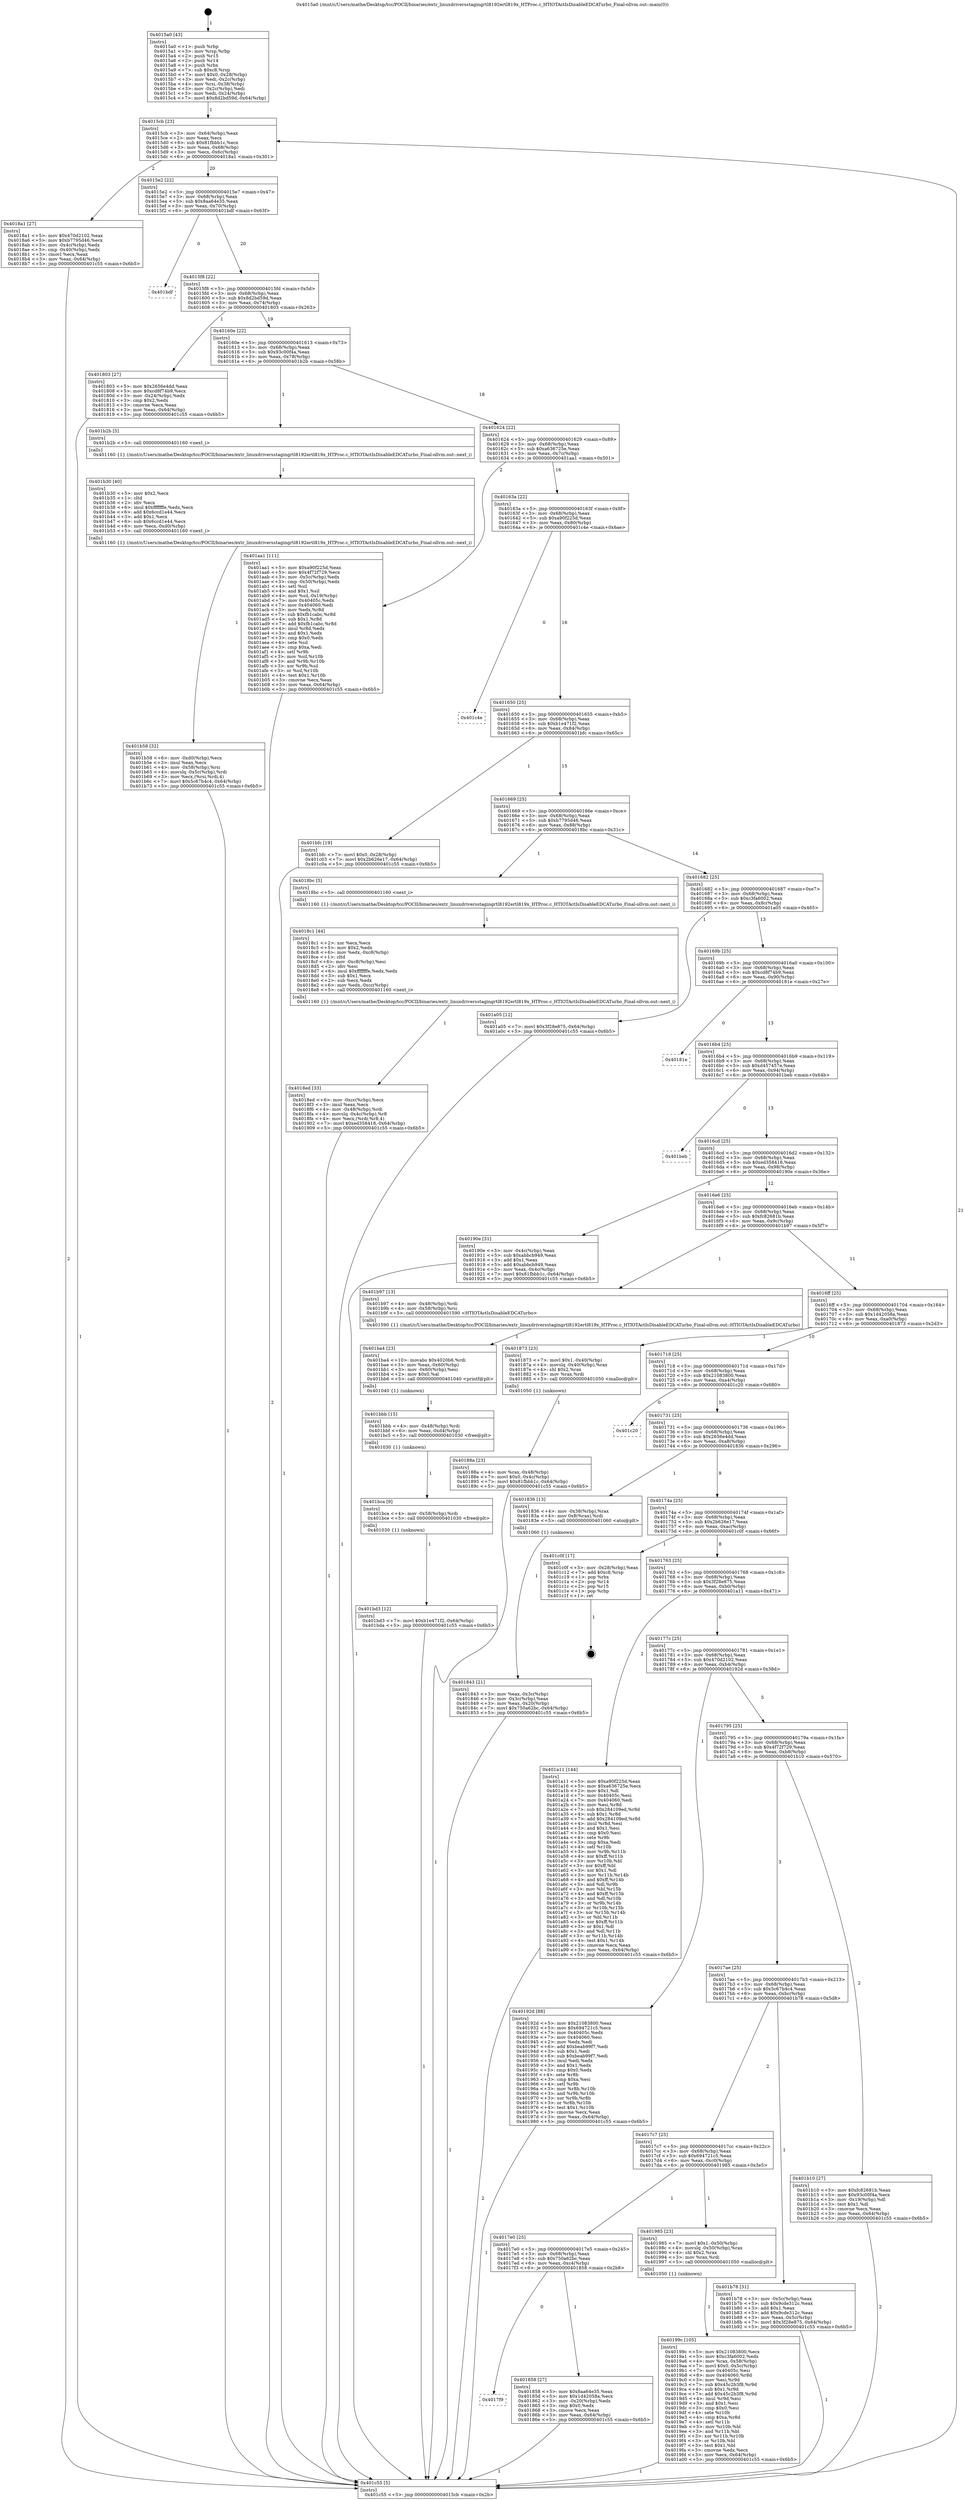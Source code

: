 digraph "0x4015a0" {
  label = "0x4015a0 (/mnt/c/Users/mathe/Desktop/tcc/POCII/binaries/extr_linuxdriversstagingrtl8192ertl819x_HTProc.c_HTIOTActIsDisableEDCATurbo_Final-ollvm.out::main(0))"
  labelloc = "t"
  node[shape=record]

  Entry [label="",width=0.3,height=0.3,shape=circle,fillcolor=black,style=filled]
  "0x4015cb" [label="{
     0x4015cb [23]\l
     | [instrs]\l
     &nbsp;&nbsp;0x4015cb \<+3\>: mov -0x64(%rbp),%eax\l
     &nbsp;&nbsp;0x4015ce \<+2\>: mov %eax,%ecx\l
     &nbsp;&nbsp;0x4015d0 \<+6\>: sub $0x81fbbb1c,%ecx\l
     &nbsp;&nbsp;0x4015d6 \<+3\>: mov %eax,-0x68(%rbp)\l
     &nbsp;&nbsp;0x4015d9 \<+3\>: mov %ecx,-0x6c(%rbp)\l
     &nbsp;&nbsp;0x4015dc \<+6\>: je 00000000004018a1 \<main+0x301\>\l
  }"]
  "0x4018a1" [label="{
     0x4018a1 [27]\l
     | [instrs]\l
     &nbsp;&nbsp;0x4018a1 \<+5\>: mov $0x470d2102,%eax\l
     &nbsp;&nbsp;0x4018a6 \<+5\>: mov $0xb7795d46,%ecx\l
     &nbsp;&nbsp;0x4018ab \<+3\>: mov -0x4c(%rbp),%edx\l
     &nbsp;&nbsp;0x4018ae \<+3\>: cmp -0x40(%rbp),%edx\l
     &nbsp;&nbsp;0x4018b1 \<+3\>: cmovl %ecx,%eax\l
     &nbsp;&nbsp;0x4018b4 \<+3\>: mov %eax,-0x64(%rbp)\l
     &nbsp;&nbsp;0x4018b7 \<+5\>: jmp 0000000000401c55 \<main+0x6b5\>\l
  }"]
  "0x4015e2" [label="{
     0x4015e2 [22]\l
     | [instrs]\l
     &nbsp;&nbsp;0x4015e2 \<+5\>: jmp 00000000004015e7 \<main+0x47\>\l
     &nbsp;&nbsp;0x4015e7 \<+3\>: mov -0x68(%rbp),%eax\l
     &nbsp;&nbsp;0x4015ea \<+5\>: sub $0x8aa64e35,%eax\l
     &nbsp;&nbsp;0x4015ef \<+3\>: mov %eax,-0x70(%rbp)\l
     &nbsp;&nbsp;0x4015f2 \<+6\>: je 0000000000401bdf \<main+0x63f\>\l
  }"]
  Exit [label="",width=0.3,height=0.3,shape=circle,fillcolor=black,style=filled,peripheries=2]
  "0x401bdf" [label="{
     0x401bdf\l
  }", style=dashed]
  "0x4015f8" [label="{
     0x4015f8 [22]\l
     | [instrs]\l
     &nbsp;&nbsp;0x4015f8 \<+5\>: jmp 00000000004015fd \<main+0x5d\>\l
     &nbsp;&nbsp;0x4015fd \<+3\>: mov -0x68(%rbp),%eax\l
     &nbsp;&nbsp;0x401600 \<+5\>: sub $0x8d2bd59d,%eax\l
     &nbsp;&nbsp;0x401605 \<+3\>: mov %eax,-0x74(%rbp)\l
     &nbsp;&nbsp;0x401608 \<+6\>: je 0000000000401803 \<main+0x263\>\l
  }"]
  "0x401bd3" [label="{
     0x401bd3 [12]\l
     | [instrs]\l
     &nbsp;&nbsp;0x401bd3 \<+7\>: movl $0xb1e471f2,-0x64(%rbp)\l
     &nbsp;&nbsp;0x401bda \<+5\>: jmp 0000000000401c55 \<main+0x6b5\>\l
  }"]
  "0x401803" [label="{
     0x401803 [27]\l
     | [instrs]\l
     &nbsp;&nbsp;0x401803 \<+5\>: mov $0x2656e4dd,%eax\l
     &nbsp;&nbsp;0x401808 \<+5\>: mov $0xcd8f74b9,%ecx\l
     &nbsp;&nbsp;0x40180d \<+3\>: mov -0x24(%rbp),%edx\l
     &nbsp;&nbsp;0x401810 \<+3\>: cmp $0x2,%edx\l
     &nbsp;&nbsp;0x401813 \<+3\>: cmovne %ecx,%eax\l
     &nbsp;&nbsp;0x401816 \<+3\>: mov %eax,-0x64(%rbp)\l
     &nbsp;&nbsp;0x401819 \<+5\>: jmp 0000000000401c55 \<main+0x6b5\>\l
  }"]
  "0x40160e" [label="{
     0x40160e [22]\l
     | [instrs]\l
     &nbsp;&nbsp;0x40160e \<+5\>: jmp 0000000000401613 \<main+0x73\>\l
     &nbsp;&nbsp;0x401613 \<+3\>: mov -0x68(%rbp),%eax\l
     &nbsp;&nbsp;0x401616 \<+5\>: sub $0x93c00f4a,%eax\l
     &nbsp;&nbsp;0x40161b \<+3\>: mov %eax,-0x78(%rbp)\l
     &nbsp;&nbsp;0x40161e \<+6\>: je 0000000000401b2b \<main+0x58b\>\l
  }"]
  "0x401c55" [label="{
     0x401c55 [5]\l
     | [instrs]\l
     &nbsp;&nbsp;0x401c55 \<+5\>: jmp 00000000004015cb \<main+0x2b\>\l
  }"]
  "0x4015a0" [label="{
     0x4015a0 [43]\l
     | [instrs]\l
     &nbsp;&nbsp;0x4015a0 \<+1\>: push %rbp\l
     &nbsp;&nbsp;0x4015a1 \<+3\>: mov %rsp,%rbp\l
     &nbsp;&nbsp;0x4015a4 \<+2\>: push %r15\l
     &nbsp;&nbsp;0x4015a6 \<+2\>: push %r14\l
     &nbsp;&nbsp;0x4015a8 \<+1\>: push %rbx\l
     &nbsp;&nbsp;0x4015a9 \<+7\>: sub $0xc8,%rsp\l
     &nbsp;&nbsp;0x4015b0 \<+7\>: movl $0x0,-0x28(%rbp)\l
     &nbsp;&nbsp;0x4015b7 \<+3\>: mov %edi,-0x2c(%rbp)\l
     &nbsp;&nbsp;0x4015ba \<+4\>: mov %rsi,-0x38(%rbp)\l
     &nbsp;&nbsp;0x4015be \<+3\>: mov -0x2c(%rbp),%edi\l
     &nbsp;&nbsp;0x4015c1 \<+3\>: mov %edi,-0x24(%rbp)\l
     &nbsp;&nbsp;0x4015c4 \<+7\>: movl $0x8d2bd59d,-0x64(%rbp)\l
  }"]
  "0x401bca" [label="{
     0x401bca [9]\l
     | [instrs]\l
     &nbsp;&nbsp;0x401bca \<+4\>: mov -0x58(%rbp),%rdi\l
     &nbsp;&nbsp;0x401bce \<+5\>: call 0000000000401030 \<free@plt\>\l
     | [calls]\l
     &nbsp;&nbsp;0x401030 \{1\} (unknown)\l
  }"]
  "0x401b2b" [label="{
     0x401b2b [5]\l
     | [instrs]\l
     &nbsp;&nbsp;0x401b2b \<+5\>: call 0000000000401160 \<next_i\>\l
     | [calls]\l
     &nbsp;&nbsp;0x401160 \{1\} (/mnt/c/Users/mathe/Desktop/tcc/POCII/binaries/extr_linuxdriversstagingrtl8192ertl819x_HTProc.c_HTIOTActIsDisableEDCATurbo_Final-ollvm.out::next_i)\l
  }"]
  "0x401624" [label="{
     0x401624 [22]\l
     | [instrs]\l
     &nbsp;&nbsp;0x401624 \<+5\>: jmp 0000000000401629 \<main+0x89\>\l
     &nbsp;&nbsp;0x401629 \<+3\>: mov -0x68(%rbp),%eax\l
     &nbsp;&nbsp;0x40162c \<+5\>: sub $0xa636725e,%eax\l
     &nbsp;&nbsp;0x401631 \<+3\>: mov %eax,-0x7c(%rbp)\l
     &nbsp;&nbsp;0x401634 \<+6\>: je 0000000000401aa1 \<main+0x501\>\l
  }"]
  "0x401bbb" [label="{
     0x401bbb [15]\l
     | [instrs]\l
     &nbsp;&nbsp;0x401bbb \<+4\>: mov -0x48(%rbp),%rdi\l
     &nbsp;&nbsp;0x401bbf \<+6\>: mov %eax,-0xd4(%rbp)\l
     &nbsp;&nbsp;0x401bc5 \<+5\>: call 0000000000401030 \<free@plt\>\l
     | [calls]\l
     &nbsp;&nbsp;0x401030 \{1\} (unknown)\l
  }"]
  "0x401aa1" [label="{
     0x401aa1 [111]\l
     | [instrs]\l
     &nbsp;&nbsp;0x401aa1 \<+5\>: mov $0xa90f225d,%eax\l
     &nbsp;&nbsp;0x401aa6 \<+5\>: mov $0x4f72f729,%ecx\l
     &nbsp;&nbsp;0x401aab \<+3\>: mov -0x5c(%rbp),%edx\l
     &nbsp;&nbsp;0x401aae \<+3\>: cmp -0x50(%rbp),%edx\l
     &nbsp;&nbsp;0x401ab1 \<+4\>: setl %sil\l
     &nbsp;&nbsp;0x401ab5 \<+4\>: and $0x1,%sil\l
     &nbsp;&nbsp;0x401ab9 \<+4\>: mov %sil,-0x19(%rbp)\l
     &nbsp;&nbsp;0x401abd \<+7\>: mov 0x40405c,%edx\l
     &nbsp;&nbsp;0x401ac4 \<+7\>: mov 0x404060,%edi\l
     &nbsp;&nbsp;0x401acb \<+3\>: mov %edx,%r8d\l
     &nbsp;&nbsp;0x401ace \<+7\>: sub $0xfb1cabc,%r8d\l
     &nbsp;&nbsp;0x401ad5 \<+4\>: sub $0x1,%r8d\l
     &nbsp;&nbsp;0x401ad9 \<+7\>: add $0xfb1cabc,%r8d\l
     &nbsp;&nbsp;0x401ae0 \<+4\>: imul %r8d,%edx\l
     &nbsp;&nbsp;0x401ae4 \<+3\>: and $0x1,%edx\l
     &nbsp;&nbsp;0x401ae7 \<+3\>: cmp $0x0,%edx\l
     &nbsp;&nbsp;0x401aea \<+4\>: sete %sil\l
     &nbsp;&nbsp;0x401aee \<+3\>: cmp $0xa,%edi\l
     &nbsp;&nbsp;0x401af1 \<+4\>: setl %r9b\l
     &nbsp;&nbsp;0x401af5 \<+3\>: mov %sil,%r10b\l
     &nbsp;&nbsp;0x401af8 \<+3\>: and %r9b,%r10b\l
     &nbsp;&nbsp;0x401afb \<+3\>: xor %r9b,%sil\l
     &nbsp;&nbsp;0x401afe \<+3\>: or %sil,%r10b\l
     &nbsp;&nbsp;0x401b01 \<+4\>: test $0x1,%r10b\l
     &nbsp;&nbsp;0x401b05 \<+3\>: cmovne %ecx,%eax\l
     &nbsp;&nbsp;0x401b08 \<+3\>: mov %eax,-0x64(%rbp)\l
     &nbsp;&nbsp;0x401b0b \<+5\>: jmp 0000000000401c55 \<main+0x6b5\>\l
  }"]
  "0x40163a" [label="{
     0x40163a [22]\l
     | [instrs]\l
     &nbsp;&nbsp;0x40163a \<+5\>: jmp 000000000040163f \<main+0x9f\>\l
     &nbsp;&nbsp;0x40163f \<+3\>: mov -0x68(%rbp),%eax\l
     &nbsp;&nbsp;0x401642 \<+5\>: sub $0xa90f225d,%eax\l
     &nbsp;&nbsp;0x401647 \<+3\>: mov %eax,-0x80(%rbp)\l
     &nbsp;&nbsp;0x40164a \<+6\>: je 0000000000401c4e \<main+0x6ae\>\l
  }"]
  "0x401ba4" [label="{
     0x401ba4 [23]\l
     | [instrs]\l
     &nbsp;&nbsp;0x401ba4 \<+10\>: movabs $0x4020b6,%rdi\l
     &nbsp;&nbsp;0x401bae \<+3\>: mov %eax,-0x60(%rbp)\l
     &nbsp;&nbsp;0x401bb1 \<+3\>: mov -0x60(%rbp),%esi\l
     &nbsp;&nbsp;0x401bb4 \<+2\>: mov $0x0,%al\l
     &nbsp;&nbsp;0x401bb6 \<+5\>: call 0000000000401040 \<printf@plt\>\l
     | [calls]\l
     &nbsp;&nbsp;0x401040 \{1\} (unknown)\l
  }"]
  "0x401c4e" [label="{
     0x401c4e\l
  }", style=dashed]
  "0x401650" [label="{
     0x401650 [25]\l
     | [instrs]\l
     &nbsp;&nbsp;0x401650 \<+5\>: jmp 0000000000401655 \<main+0xb5\>\l
     &nbsp;&nbsp;0x401655 \<+3\>: mov -0x68(%rbp),%eax\l
     &nbsp;&nbsp;0x401658 \<+5\>: sub $0xb1e471f2,%eax\l
     &nbsp;&nbsp;0x40165d \<+6\>: mov %eax,-0x84(%rbp)\l
     &nbsp;&nbsp;0x401663 \<+6\>: je 0000000000401bfc \<main+0x65c\>\l
  }"]
  "0x401b58" [label="{
     0x401b58 [32]\l
     | [instrs]\l
     &nbsp;&nbsp;0x401b58 \<+6\>: mov -0xd0(%rbp),%ecx\l
     &nbsp;&nbsp;0x401b5e \<+3\>: imul %eax,%ecx\l
     &nbsp;&nbsp;0x401b61 \<+4\>: mov -0x58(%rbp),%rsi\l
     &nbsp;&nbsp;0x401b65 \<+4\>: movslq -0x5c(%rbp),%rdi\l
     &nbsp;&nbsp;0x401b69 \<+3\>: mov %ecx,(%rsi,%rdi,4)\l
     &nbsp;&nbsp;0x401b6c \<+7\>: movl $0x5c67b4c4,-0x64(%rbp)\l
     &nbsp;&nbsp;0x401b73 \<+5\>: jmp 0000000000401c55 \<main+0x6b5\>\l
  }"]
  "0x401bfc" [label="{
     0x401bfc [19]\l
     | [instrs]\l
     &nbsp;&nbsp;0x401bfc \<+7\>: movl $0x0,-0x28(%rbp)\l
     &nbsp;&nbsp;0x401c03 \<+7\>: movl $0x2b626e17,-0x64(%rbp)\l
     &nbsp;&nbsp;0x401c0a \<+5\>: jmp 0000000000401c55 \<main+0x6b5\>\l
  }"]
  "0x401669" [label="{
     0x401669 [25]\l
     | [instrs]\l
     &nbsp;&nbsp;0x401669 \<+5\>: jmp 000000000040166e \<main+0xce\>\l
     &nbsp;&nbsp;0x40166e \<+3\>: mov -0x68(%rbp),%eax\l
     &nbsp;&nbsp;0x401671 \<+5\>: sub $0xb7795d46,%eax\l
     &nbsp;&nbsp;0x401676 \<+6\>: mov %eax,-0x88(%rbp)\l
     &nbsp;&nbsp;0x40167c \<+6\>: je 00000000004018bc \<main+0x31c\>\l
  }"]
  "0x401b30" [label="{
     0x401b30 [40]\l
     | [instrs]\l
     &nbsp;&nbsp;0x401b30 \<+5\>: mov $0x2,%ecx\l
     &nbsp;&nbsp;0x401b35 \<+1\>: cltd\l
     &nbsp;&nbsp;0x401b36 \<+2\>: idiv %ecx\l
     &nbsp;&nbsp;0x401b38 \<+6\>: imul $0xfffffffe,%edx,%ecx\l
     &nbsp;&nbsp;0x401b3e \<+6\>: add $0x6ccd1e44,%ecx\l
     &nbsp;&nbsp;0x401b44 \<+3\>: add $0x1,%ecx\l
     &nbsp;&nbsp;0x401b47 \<+6\>: sub $0x6ccd1e44,%ecx\l
     &nbsp;&nbsp;0x401b4d \<+6\>: mov %ecx,-0xd0(%rbp)\l
     &nbsp;&nbsp;0x401b53 \<+5\>: call 0000000000401160 \<next_i\>\l
     | [calls]\l
     &nbsp;&nbsp;0x401160 \{1\} (/mnt/c/Users/mathe/Desktop/tcc/POCII/binaries/extr_linuxdriversstagingrtl8192ertl819x_HTProc.c_HTIOTActIsDisableEDCATurbo_Final-ollvm.out::next_i)\l
  }"]
  "0x4018bc" [label="{
     0x4018bc [5]\l
     | [instrs]\l
     &nbsp;&nbsp;0x4018bc \<+5\>: call 0000000000401160 \<next_i\>\l
     | [calls]\l
     &nbsp;&nbsp;0x401160 \{1\} (/mnt/c/Users/mathe/Desktop/tcc/POCII/binaries/extr_linuxdriversstagingrtl8192ertl819x_HTProc.c_HTIOTActIsDisableEDCATurbo_Final-ollvm.out::next_i)\l
  }"]
  "0x401682" [label="{
     0x401682 [25]\l
     | [instrs]\l
     &nbsp;&nbsp;0x401682 \<+5\>: jmp 0000000000401687 \<main+0xe7\>\l
     &nbsp;&nbsp;0x401687 \<+3\>: mov -0x68(%rbp),%eax\l
     &nbsp;&nbsp;0x40168a \<+5\>: sub $0xc3fa6002,%eax\l
     &nbsp;&nbsp;0x40168f \<+6\>: mov %eax,-0x8c(%rbp)\l
     &nbsp;&nbsp;0x401695 \<+6\>: je 0000000000401a05 \<main+0x465\>\l
  }"]
  "0x40199c" [label="{
     0x40199c [105]\l
     | [instrs]\l
     &nbsp;&nbsp;0x40199c \<+5\>: mov $0x21083800,%ecx\l
     &nbsp;&nbsp;0x4019a1 \<+5\>: mov $0xc3fa6002,%edx\l
     &nbsp;&nbsp;0x4019a6 \<+4\>: mov %rax,-0x58(%rbp)\l
     &nbsp;&nbsp;0x4019aa \<+7\>: movl $0x0,-0x5c(%rbp)\l
     &nbsp;&nbsp;0x4019b1 \<+7\>: mov 0x40405c,%esi\l
     &nbsp;&nbsp;0x4019b8 \<+8\>: mov 0x404060,%r8d\l
     &nbsp;&nbsp;0x4019c0 \<+3\>: mov %esi,%r9d\l
     &nbsp;&nbsp;0x4019c3 \<+7\>: sub $0x45c2b3f8,%r9d\l
     &nbsp;&nbsp;0x4019ca \<+4\>: sub $0x1,%r9d\l
     &nbsp;&nbsp;0x4019ce \<+7\>: add $0x45c2b3f8,%r9d\l
     &nbsp;&nbsp;0x4019d5 \<+4\>: imul %r9d,%esi\l
     &nbsp;&nbsp;0x4019d9 \<+3\>: and $0x1,%esi\l
     &nbsp;&nbsp;0x4019dc \<+3\>: cmp $0x0,%esi\l
     &nbsp;&nbsp;0x4019df \<+4\>: sete %r10b\l
     &nbsp;&nbsp;0x4019e3 \<+4\>: cmp $0xa,%r8d\l
     &nbsp;&nbsp;0x4019e7 \<+4\>: setl %r11b\l
     &nbsp;&nbsp;0x4019eb \<+3\>: mov %r10b,%bl\l
     &nbsp;&nbsp;0x4019ee \<+3\>: and %r11b,%bl\l
     &nbsp;&nbsp;0x4019f1 \<+3\>: xor %r11b,%r10b\l
     &nbsp;&nbsp;0x4019f4 \<+3\>: or %r10b,%bl\l
     &nbsp;&nbsp;0x4019f7 \<+3\>: test $0x1,%bl\l
     &nbsp;&nbsp;0x4019fa \<+3\>: cmovne %edx,%ecx\l
     &nbsp;&nbsp;0x4019fd \<+3\>: mov %ecx,-0x64(%rbp)\l
     &nbsp;&nbsp;0x401a00 \<+5\>: jmp 0000000000401c55 \<main+0x6b5\>\l
  }"]
  "0x401a05" [label="{
     0x401a05 [12]\l
     | [instrs]\l
     &nbsp;&nbsp;0x401a05 \<+7\>: movl $0x3f28e875,-0x64(%rbp)\l
     &nbsp;&nbsp;0x401a0c \<+5\>: jmp 0000000000401c55 \<main+0x6b5\>\l
  }"]
  "0x40169b" [label="{
     0x40169b [25]\l
     | [instrs]\l
     &nbsp;&nbsp;0x40169b \<+5\>: jmp 00000000004016a0 \<main+0x100\>\l
     &nbsp;&nbsp;0x4016a0 \<+3\>: mov -0x68(%rbp),%eax\l
     &nbsp;&nbsp;0x4016a3 \<+5\>: sub $0xcd8f74b9,%eax\l
     &nbsp;&nbsp;0x4016a8 \<+6\>: mov %eax,-0x90(%rbp)\l
     &nbsp;&nbsp;0x4016ae \<+6\>: je 000000000040181e \<main+0x27e\>\l
  }"]
  "0x4018ed" [label="{
     0x4018ed [33]\l
     | [instrs]\l
     &nbsp;&nbsp;0x4018ed \<+6\>: mov -0xcc(%rbp),%ecx\l
     &nbsp;&nbsp;0x4018f3 \<+3\>: imul %eax,%ecx\l
     &nbsp;&nbsp;0x4018f6 \<+4\>: mov -0x48(%rbp),%rdi\l
     &nbsp;&nbsp;0x4018fa \<+4\>: movslq -0x4c(%rbp),%r8\l
     &nbsp;&nbsp;0x4018fe \<+4\>: mov %ecx,(%rdi,%r8,4)\l
     &nbsp;&nbsp;0x401902 \<+7\>: movl $0xed358418,-0x64(%rbp)\l
     &nbsp;&nbsp;0x401909 \<+5\>: jmp 0000000000401c55 \<main+0x6b5\>\l
  }"]
  "0x40181e" [label="{
     0x40181e\l
  }", style=dashed]
  "0x4016b4" [label="{
     0x4016b4 [25]\l
     | [instrs]\l
     &nbsp;&nbsp;0x4016b4 \<+5\>: jmp 00000000004016b9 \<main+0x119\>\l
     &nbsp;&nbsp;0x4016b9 \<+3\>: mov -0x68(%rbp),%eax\l
     &nbsp;&nbsp;0x4016bc \<+5\>: sub $0xd457457e,%eax\l
     &nbsp;&nbsp;0x4016c1 \<+6\>: mov %eax,-0x94(%rbp)\l
     &nbsp;&nbsp;0x4016c7 \<+6\>: je 0000000000401beb \<main+0x64b\>\l
  }"]
  "0x4018c1" [label="{
     0x4018c1 [44]\l
     | [instrs]\l
     &nbsp;&nbsp;0x4018c1 \<+2\>: xor %ecx,%ecx\l
     &nbsp;&nbsp;0x4018c3 \<+5\>: mov $0x2,%edx\l
     &nbsp;&nbsp;0x4018c8 \<+6\>: mov %edx,-0xc8(%rbp)\l
     &nbsp;&nbsp;0x4018ce \<+1\>: cltd\l
     &nbsp;&nbsp;0x4018cf \<+6\>: mov -0xc8(%rbp),%esi\l
     &nbsp;&nbsp;0x4018d5 \<+2\>: idiv %esi\l
     &nbsp;&nbsp;0x4018d7 \<+6\>: imul $0xfffffffe,%edx,%edx\l
     &nbsp;&nbsp;0x4018dd \<+3\>: sub $0x1,%ecx\l
     &nbsp;&nbsp;0x4018e0 \<+2\>: sub %ecx,%edx\l
     &nbsp;&nbsp;0x4018e2 \<+6\>: mov %edx,-0xcc(%rbp)\l
     &nbsp;&nbsp;0x4018e8 \<+5\>: call 0000000000401160 \<next_i\>\l
     | [calls]\l
     &nbsp;&nbsp;0x401160 \{1\} (/mnt/c/Users/mathe/Desktop/tcc/POCII/binaries/extr_linuxdriversstagingrtl8192ertl819x_HTProc.c_HTIOTActIsDisableEDCATurbo_Final-ollvm.out::next_i)\l
  }"]
  "0x401beb" [label="{
     0x401beb\l
  }", style=dashed]
  "0x4016cd" [label="{
     0x4016cd [25]\l
     | [instrs]\l
     &nbsp;&nbsp;0x4016cd \<+5\>: jmp 00000000004016d2 \<main+0x132\>\l
     &nbsp;&nbsp;0x4016d2 \<+3\>: mov -0x68(%rbp),%eax\l
     &nbsp;&nbsp;0x4016d5 \<+5\>: sub $0xed358418,%eax\l
     &nbsp;&nbsp;0x4016da \<+6\>: mov %eax,-0x98(%rbp)\l
     &nbsp;&nbsp;0x4016e0 \<+6\>: je 000000000040190e \<main+0x36e\>\l
  }"]
  "0x40188a" [label="{
     0x40188a [23]\l
     | [instrs]\l
     &nbsp;&nbsp;0x40188a \<+4\>: mov %rax,-0x48(%rbp)\l
     &nbsp;&nbsp;0x40188e \<+7\>: movl $0x0,-0x4c(%rbp)\l
     &nbsp;&nbsp;0x401895 \<+7\>: movl $0x81fbbb1c,-0x64(%rbp)\l
     &nbsp;&nbsp;0x40189c \<+5\>: jmp 0000000000401c55 \<main+0x6b5\>\l
  }"]
  "0x40190e" [label="{
     0x40190e [31]\l
     | [instrs]\l
     &nbsp;&nbsp;0x40190e \<+3\>: mov -0x4c(%rbp),%eax\l
     &nbsp;&nbsp;0x401911 \<+5\>: sub $0xabbcb949,%eax\l
     &nbsp;&nbsp;0x401916 \<+3\>: add $0x1,%eax\l
     &nbsp;&nbsp;0x401919 \<+5\>: add $0xabbcb949,%eax\l
     &nbsp;&nbsp;0x40191e \<+3\>: mov %eax,-0x4c(%rbp)\l
     &nbsp;&nbsp;0x401921 \<+7\>: movl $0x81fbbb1c,-0x64(%rbp)\l
     &nbsp;&nbsp;0x401928 \<+5\>: jmp 0000000000401c55 \<main+0x6b5\>\l
  }"]
  "0x4016e6" [label="{
     0x4016e6 [25]\l
     | [instrs]\l
     &nbsp;&nbsp;0x4016e6 \<+5\>: jmp 00000000004016eb \<main+0x14b\>\l
     &nbsp;&nbsp;0x4016eb \<+3\>: mov -0x68(%rbp),%eax\l
     &nbsp;&nbsp;0x4016ee \<+5\>: sub $0xfc82681b,%eax\l
     &nbsp;&nbsp;0x4016f3 \<+6\>: mov %eax,-0x9c(%rbp)\l
     &nbsp;&nbsp;0x4016f9 \<+6\>: je 0000000000401b97 \<main+0x5f7\>\l
  }"]
  "0x4017f9" [label="{
     0x4017f9\l
  }", style=dashed]
  "0x401b97" [label="{
     0x401b97 [13]\l
     | [instrs]\l
     &nbsp;&nbsp;0x401b97 \<+4\>: mov -0x48(%rbp),%rdi\l
     &nbsp;&nbsp;0x401b9b \<+4\>: mov -0x58(%rbp),%rsi\l
     &nbsp;&nbsp;0x401b9f \<+5\>: call 0000000000401590 \<HTIOTActIsDisableEDCATurbo\>\l
     | [calls]\l
     &nbsp;&nbsp;0x401590 \{1\} (/mnt/c/Users/mathe/Desktop/tcc/POCII/binaries/extr_linuxdriversstagingrtl8192ertl819x_HTProc.c_HTIOTActIsDisableEDCATurbo_Final-ollvm.out::HTIOTActIsDisableEDCATurbo)\l
  }"]
  "0x4016ff" [label="{
     0x4016ff [25]\l
     | [instrs]\l
     &nbsp;&nbsp;0x4016ff \<+5\>: jmp 0000000000401704 \<main+0x164\>\l
     &nbsp;&nbsp;0x401704 \<+3\>: mov -0x68(%rbp),%eax\l
     &nbsp;&nbsp;0x401707 \<+5\>: sub $0x1d42058a,%eax\l
     &nbsp;&nbsp;0x40170c \<+6\>: mov %eax,-0xa0(%rbp)\l
     &nbsp;&nbsp;0x401712 \<+6\>: je 0000000000401873 \<main+0x2d3\>\l
  }"]
  "0x401858" [label="{
     0x401858 [27]\l
     | [instrs]\l
     &nbsp;&nbsp;0x401858 \<+5\>: mov $0x8aa64e35,%eax\l
     &nbsp;&nbsp;0x40185d \<+5\>: mov $0x1d42058a,%ecx\l
     &nbsp;&nbsp;0x401862 \<+3\>: mov -0x20(%rbp),%edx\l
     &nbsp;&nbsp;0x401865 \<+3\>: cmp $0x0,%edx\l
     &nbsp;&nbsp;0x401868 \<+3\>: cmove %ecx,%eax\l
     &nbsp;&nbsp;0x40186b \<+3\>: mov %eax,-0x64(%rbp)\l
     &nbsp;&nbsp;0x40186e \<+5\>: jmp 0000000000401c55 \<main+0x6b5\>\l
  }"]
  "0x401873" [label="{
     0x401873 [23]\l
     | [instrs]\l
     &nbsp;&nbsp;0x401873 \<+7\>: movl $0x1,-0x40(%rbp)\l
     &nbsp;&nbsp;0x40187a \<+4\>: movslq -0x40(%rbp),%rax\l
     &nbsp;&nbsp;0x40187e \<+4\>: shl $0x2,%rax\l
     &nbsp;&nbsp;0x401882 \<+3\>: mov %rax,%rdi\l
     &nbsp;&nbsp;0x401885 \<+5\>: call 0000000000401050 \<malloc@plt\>\l
     | [calls]\l
     &nbsp;&nbsp;0x401050 \{1\} (unknown)\l
  }"]
  "0x401718" [label="{
     0x401718 [25]\l
     | [instrs]\l
     &nbsp;&nbsp;0x401718 \<+5\>: jmp 000000000040171d \<main+0x17d\>\l
     &nbsp;&nbsp;0x40171d \<+3\>: mov -0x68(%rbp),%eax\l
     &nbsp;&nbsp;0x401720 \<+5\>: sub $0x21083800,%eax\l
     &nbsp;&nbsp;0x401725 \<+6\>: mov %eax,-0xa4(%rbp)\l
     &nbsp;&nbsp;0x40172b \<+6\>: je 0000000000401c20 \<main+0x680\>\l
  }"]
  "0x4017e0" [label="{
     0x4017e0 [25]\l
     | [instrs]\l
     &nbsp;&nbsp;0x4017e0 \<+5\>: jmp 00000000004017e5 \<main+0x245\>\l
     &nbsp;&nbsp;0x4017e5 \<+3\>: mov -0x68(%rbp),%eax\l
     &nbsp;&nbsp;0x4017e8 \<+5\>: sub $0x750a62bc,%eax\l
     &nbsp;&nbsp;0x4017ed \<+6\>: mov %eax,-0xc4(%rbp)\l
     &nbsp;&nbsp;0x4017f3 \<+6\>: je 0000000000401858 \<main+0x2b8\>\l
  }"]
  "0x401c20" [label="{
     0x401c20\l
  }", style=dashed]
  "0x401731" [label="{
     0x401731 [25]\l
     | [instrs]\l
     &nbsp;&nbsp;0x401731 \<+5\>: jmp 0000000000401736 \<main+0x196\>\l
     &nbsp;&nbsp;0x401736 \<+3\>: mov -0x68(%rbp),%eax\l
     &nbsp;&nbsp;0x401739 \<+5\>: sub $0x2656e4dd,%eax\l
     &nbsp;&nbsp;0x40173e \<+6\>: mov %eax,-0xa8(%rbp)\l
     &nbsp;&nbsp;0x401744 \<+6\>: je 0000000000401836 \<main+0x296\>\l
  }"]
  "0x401985" [label="{
     0x401985 [23]\l
     | [instrs]\l
     &nbsp;&nbsp;0x401985 \<+7\>: movl $0x1,-0x50(%rbp)\l
     &nbsp;&nbsp;0x40198c \<+4\>: movslq -0x50(%rbp),%rax\l
     &nbsp;&nbsp;0x401990 \<+4\>: shl $0x2,%rax\l
     &nbsp;&nbsp;0x401994 \<+3\>: mov %rax,%rdi\l
     &nbsp;&nbsp;0x401997 \<+5\>: call 0000000000401050 \<malloc@plt\>\l
     | [calls]\l
     &nbsp;&nbsp;0x401050 \{1\} (unknown)\l
  }"]
  "0x401836" [label="{
     0x401836 [13]\l
     | [instrs]\l
     &nbsp;&nbsp;0x401836 \<+4\>: mov -0x38(%rbp),%rax\l
     &nbsp;&nbsp;0x40183a \<+4\>: mov 0x8(%rax),%rdi\l
     &nbsp;&nbsp;0x40183e \<+5\>: call 0000000000401060 \<atoi@plt\>\l
     | [calls]\l
     &nbsp;&nbsp;0x401060 \{1\} (unknown)\l
  }"]
  "0x40174a" [label="{
     0x40174a [25]\l
     | [instrs]\l
     &nbsp;&nbsp;0x40174a \<+5\>: jmp 000000000040174f \<main+0x1af\>\l
     &nbsp;&nbsp;0x40174f \<+3\>: mov -0x68(%rbp),%eax\l
     &nbsp;&nbsp;0x401752 \<+5\>: sub $0x2b626e17,%eax\l
     &nbsp;&nbsp;0x401757 \<+6\>: mov %eax,-0xac(%rbp)\l
     &nbsp;&nbsp;0x40175d \<+6\>: je 0000000000401c0f \<main+0x66f\>\l
  }"]
  "0x401843" [label="{
     0x401843 [21]\l
     | [instrs]\l
     &nbsp;&nbsp;0x401843 \<+3\>: mov %eax,-0x3c(%rbp)\l
     &nbsp;&nbsp;0x401846 \<+3\>: mov -0x3c(%rbp),%eax\l
     &nbsp;&nbsp;0x401849 \<+3\>: mov %eax,-0x20(%rbp)\l
     &nbsp;&nbsp;0x40184c \<+7\>: movl $0x750a62bc,-0x64(%rbp)\l
     &nbsp;&nbsp;0x401853 \<+5\>: jmp 0000000000401c55 \<main+0x6b5\>\l
  }"]
  "0x4017c7" [label="{
     0x4017c7 [25]\l
     | [instrs]\l
     &nbsp;&nbsp;0x4017c7 \<+5\>: jmp 00000000004017cc \<main+0x22c\>\l
     &nbsp;&nbsp;0x4017cc \<+3\>: mov -0x68(%rbp),%eax\l
     &nbsp;&nbsp;0x4017cf \<+5\>: sub $0x694721c5,%eax\l
     &nbsp;&nbsp;0x4017d4 \<+6\>: mov %eax,-0xc0(%rbp)\l
     &nbsp;&nbsp;0x4017da \<+6\>: je 0000000000401985 \<main+0x3e5\>\l
  }"]
  "0x401c0f" [label="{
     0x401c0f [17]\l
     | [instrs]\l
     &nbsp;&nbsp;0x401c0f \<+3\>: mov -0x28(%rbp),%eax\l
     &nbsp;&nbsp;0x401c12 \<+7\>: add $0xc8,%rsp\l
     &nbsp;&nbsp;0x401c19 \<+1\>: pop %rbx\l
     &nbsp;&nbsp;0x401c1a \<+2\>: pop %r14\l
     &nbsp;&nbsp;0x401c1c \<+2\>: pop %r15\l
     &nbsp;&nbsp;0x401c1e \<+1\>: pop %rbp\l
     &nbsp;&nbsp;0x401c1f \<+1\>: ret\l
  }"]
  "0x401763" [label="{
     0x401763 [25]\l
     | [instrs]\l
     &nbsp;&nbsp;0x401763 \<+5\>: jmp 0000000000401768 \<main+0x1c8\>\l
     &nbsp;&nbsp;0x401768 \<+3\>: mov -0x68(%rbp),%eax\l
     &nbsp;&nbsp;0x40176b \<+5\>: sub $0x3f28e875,%eax\l
     &nbsp;&nbsp;0x401770 \<+6\>: mov %eax,-0xb0(%rbp)\l
     &nbsp;&nbsp;0x401776 \<+6\>: je 0000000000401a11 \<main+0x471\>\l
  }"]
  "0x401b78" [label="{
     0x401b78 [31]\l
     | [instrs]\l
     &nbsp;&nbsp;0x401b78 \<+3\>: mov -0x5c(%rbp),%eax\l
     &nbsp;&nbsp;0x401b7b \<+5\>: sub $0x9cde312c,%eax\l
     &nbsp;&nbsp;0x401b80 \<+3\>: add $0x1,%eax\l
     &nbsp;&nbsp;0x401b83 \<+5\>: add $0x9cde312c,%eax\l
     &nbsp;&nbsp;0x401b88 \<+3\>: mov %eax,-0x5c(%rbp)\l
     &nbsp;&nbsp;0x401b8b \<+7\>: movl $0x3f28e875,-0x64(%rbp)\l
     &nbsp;&nbsp;0x401b92 \<+5\>: jmp 0000000000401c55 \<main+0x6b5\>\l
  }"]
  "0x401a11" [label="{
     0x401a11 [144]\l
     | [instrs]\l
     &nbsp;&nbsp;0x401a11 \<+5\>: mov $0xa90f225d,%eax\l
     &nbsp;&nbsp;0x401a16 \<+5\>: mov $0xa636725e,%ecx\l
     &nbsp;&nbsp;0x401a1b \<+2\>: mov $0x1,%dl\l
     &nbsp;&nbsp;0x401a1d \<+7\>: mov 0x40405c,%esi\l
     &nbsp;&nbsp;0x401a24 \<+7\>: mov 0x404060,%edi\l
     &nbsp;&nbsp;0x401a2b \<+3\>: mov %esi,%r8d\l
     &nbsp;&nbsp;0x401a2e \<+7\>: sub $0x284109ed,%r8d\l
     &nbsp;&nbsp;0x401a35 \<+4\>: sub $0x1,%r8d\l
     &nbsp;&nbsp;0x401a39 \<+7\>: add $0x284109ed,%r8d\l
     &nbsp;&nbsp;0x401a40 \<+4\>: imul %r8d,%esi\l
     &nbsp;&nbsp;0x401a44 \<+3\>: and $0x1,%esi\l
     &nbsp;&nbsp;0x401a47 \<+3\>: cmp $0x0,%esi\l
     &nbsp;&nbsp;0x401a4a \<+4\>: sete %r9b\l
     &nbsp;&nbsp;0x401a4e \<+3\>: cmp $0xa,%edi\l
     &nbsp;&nbsp;0x401a51 \<+4\>: setl %r10b\l
     &nbsp;&nbsp;0x401a55 \<+3\>: mov %r9b,%r11b\l
     &nbsp;&nbsp;0x401a58 \<+4\>: xor $0xff,%r11b\l
     &nbsp;&nbsp;0x401a5c \<+3\>: mov %r10b,%bl\l
     &nbsp;&nbsp;0x401a5f \<+3\>: xor $0xff,%bl\l
     &nbsp;&nbsp;0x401a62 \<+3\>: xor $0x1,%dl\l
     &nbsp;&nbsp;0x401a65 \<+3\>: mov %r11b,%r14b\l
     &nbsp;&nbsp;0x401a68 \<+4\>: and $0xff,%r14b\l
     &nbsp;&nbsp;0x401a6c \<+3\>: and %dl,%r9b\l
     &nbsp;&nbsp;0x401a6f \<+3\>: mov %bl,%r15b\l
     &nbsp;&nbsp;0x401a72 \<+4\>: and $0xff,%r15b\l
     &nbsp;&nbsp;0x401a76 \<+3\>: and %dl,%r10b\l
     &nbsp;&nbsp;0x401a79 \<+3\>: or %r9b,%r14b\l
     &nbsp;&nbsp;0x401a7c \<+3\>: or %r10b,%r15b\l
     &nbsp;&nbsp;0x401a7f \<+3\>: xor %r15b,%r14b\l
     &nbsp;&nbsp;0x401a82 \<+3\>: or %bl,%r11b\l
     &nbsp;&nbsp;0x401a85 \<+4\>: xor $0xff,%r11b\l
     &nbsp;&nbsp;0x401a89 \<+3\>: or $0x1,%dl\l
     &nbsp;&nbsp;0x401a8c \<+3\>: and %dl,%r11b\l
     &nbsp;&nbsp;0x401a8f \<+3\>: or %r11b,%r14b\l
     &nbsp;&nbsp;0x401a92 \<+4\>: test $0x1,%r14b\l
     &nbsp;&nbsp;0x401a96 \<+3\>: cmovne %ecx,%eax\l
     &nbsp;&nbsp;0x401a99 \<+3\>: mov %eax,-0x64(%rbp)\l
     &nbsp;&nbsp;0x401a9c \<+5\>: jmp 0000000000401c55 \<main+0x6b5\>\l
  }"]
  "0x40177c" [label="{
     0x40177c [25]\l
     | [instrs]\l
     &nbsp;&nbsp;0x40177c \<+5\>: jmp 0000000000401781 \<main+0x1e1\>\l
     &nbsp;&nbsp;0x401781 \<+3\>: mov -0x68(%rbp),%eax\l
     &nbsp;&nbsp;0x401784 \<+5\>: sub $0x470d2102,%eax\l
     &nbsp;&nbsp;0x401789 \<+6\>: mov %eax,-0xb4(%rbp)\l
     &nbsp;&nbsp;0x40178f \<+6\>: je 000000000040192d \<main+0x38d\>\l
  }"]
  "0x4017ae" [label="{
     0x4017ae [25]\l
     | [instrs]\l
     &nbsp;&nbsp;0x4017ae \<+5\>: jmp 00000000004017b3 \<main+0x213\>\l
     &nbsp;&nbsp;0x4017b3 \<+3\>: mov -0x68(%rbp),%eax\l
     &nbsp;&nbsp;0x4017b6 \<+5\>: sub $0x5c67b4c4,%eax\l
     &nbsp;&nbsp;0x4017bb \<+6\>: mov %eax,-0xbc(%rbp)\l
     &nbsp;&nbsp;0x4017c1 \<+6\>: je 0000000000401b78 \<main+0x5d8\>\l
  }"]
  "0x40192d" [label="{
     0x40192d [88]\l
     | [instrs]\l
     &nbsp;&nbsp;0x40192d \<+5\>: mov $0x21083800,%eax\l
     &nbsp;&nbsp;0x401932 \<+5\>: mov $0x694721c5,%ecx\l
     &nbsp;&nbsp;0x401937 \<+7\>: mov 0x40405c,%edx\l
     &nbsp;&nbsp;0x40193e \<+7\>: mov 0x404060,%esi\l
     &nbsp;&nbsp;0x401945 \<+2\>: mov %edx,%edi\l
     &nbsp;&nbsp;0x401947 \<+6\>: add $0xbeab99f7,%edi\l
     &nbsp;&nbsp;0x40194d \<+3\>: sub $0x1,%edi\l
     &nbsp;&nbsp;0x401950 \<+6\>: sub $0xbeab99f7,%edi\l
     &nbsp;&nbsp;0x401956 \<+3\>: imul %edi,%edx\l
     &nbsp;&nbsp;0x401959 \<+3\>: and $0x1,%edx\l
     &nbsp;&nbsp;0x40195c \<+3\>: cmp $0x0,%edx\l
     &nbsp;&nbsp;0x40195f \<+4\>: sete %r8b\l
     &nbsp;&nbsp;0x401963 \<+3\>: cmp $0xa,%esi\l
     &nbsp;&nbsp;0x401966 \<+4\>: setl %r9b\l
     &nbsp;&nbsp;0x40196a \<+3\>: mov %r8b,%r10b\l
     &nbsp;&nbsp;0x40196d \<+3\>: and %r9b,%r10b\l
     &nbsp;&nbsp;0x401970 \<+3\>: xor %r9b,%r8b\l
     &nbsp;&nbsp;0x401973 \<+3\>: or %r8b,%r10b\l
     &nbsp;&nbsp;0x401976 \<+4\>: test $0x1,%r10b\l
     &nbsp;&nbsp;0x40197a \<+3\>: cmovne %ecx,%eax\l
     &nbsp;&nbsp;0x40197d \<+3\>: mov %eax,-0x64(%rbp)\l
     &nbsp;&nbsp;0x401980 \<+5\>: jmp 0000000000401c55 \<main+0x6b5\>\l
  }"]
  "0x401795" [label="{
     0x401795 [25]\l
     | [instrs]\l
     &nbsp;&nbsp;0x401795 \<+5\>: jmp 000000000040179a \<main+0x1fa\>\l
     &nbsp;&nbsp;0x40179a \<+3\>: mov -0x68(%rbp),%eax\l
     &nbsp;&nbsp;0x40179d \<+5\>: sub $0x4f72f729,%eax\l
     &nbsp;&nbsp;0x4017a2 \<+6\>: mov %eax,-0xb8(%rbp)\l
     &nbsp;&nbsp;0x4017a8 \<+6\>: je 0000000000401b10 \<main+0x570\>\l
  }"]
  "0x401b10" [label="{
     0x401b10 [27]\l
     | [instrs]\l
     &nbsp;&nbsp;0x401b10 \<+5\>: mov $0xfc82681b,%eax\l
     &nbsp;&nbsp;0x401b15 \<+5\>: mov $0x93c00f4a,%ecx\l
     &nbsp;&nbsp;0x401b1a \<+3\>: mov -0x19(%rbp),%dl\l
     &nbsp;&nbsp;0x401b1d \<+3\>: test $0x1,%dl\l
     &nbsp;&nbsp;0x401b20 \<+3\>: cmovne %ecx,%eax\l
     &nbsp;&nbsp;0x401b23 \<+3\>: mov %eax,-0x64(%rbp)\l
     &nbsp;&nbsp;0x401b26 \<+5\>: jmp 0000000000401c55 \<main+0x6b5\>\l
  }"]
  Entry -> "0x4015a0" [label=" 1"]
  "0x4015cb" -> "0x4018a1" [label=" 2"]
  "0x4015cb" -> "0x4015e2" [label=" 20"]
  "0x401c0f" -> Exit [label=" 1"]
  "0x4015e2" -> "0x401bdf" [label=" 0"]
  "0x4015e2" -> "0x4015f8" [label=" 20"]
  "0x401bfc" -> "0x401c55" [label=" 1"]
  "0x4015f8" -> "0x401803" [label=" 1"]
  "0x4015f8" -> "0x40160e" [label=" 19"]
  "0x401803" -> "0x401c55" [label=" 1"]
  "0x4015a0" -> "0x4015cb" [label=" 1"]
  "0x401c55" -> "0x4015cb" [label=" 21"]
  "0x401bd3" -> "0x401c55" [label=" 1"]
  "0x40160e" -> "0x401b2b" [label=" 1"]
  "0x40160e" -> "0x401624" [label=" 18"]
  "0x401bca" -> "0x401bd3" [label=" 1"]
  "0x401624" -> "0x401aa1" [label=" 2"]
  "0x401624" -> "0x40163a" [label=" 16"]
  "0x401bbb" -> "0x401bca" [label=" 1"]
  "0x40163a" -> "0x401c4e" [label=" 0"]
  "0x40163a" -> "0x401650" [label=" 16"]
  "0x401ba4" -> "0x401bbb" [label=" 1"]
  "0x401650" -> "0x401bfc" [label=" 1"]
  "0x401650" -> "0x401669" [label=" 15"]
  "0x401b97" -> "0x401ba4" [label=" 1"]
  "0x401669" -> "0x4018bc" [label=" 1"]
  "0x401669" -> "0x401682" [label=" 14"]
  "0x401b78" -> "0x401c55" [label=" 1"]
  "0x401682" -> "0x401a05" [label=" 1"]
  "0x401682" -> "0x40169b" [label=" 13"]
  "0x401b58" -> "0x401c55" [label=" 1"]
  "0x40169b" -> "0x40181e" [label=" 0"]
  "0x40169b" -> "0x4016b4" [label=" 13"]
  "0x401b30" -> "0x401b58" [label=" 1"]
  "0x4016b4" -> "0x401beb" [label=" 0"]
  "0x4016b4" -> "0x4016cd" [label=" 13"]
  "0x401b2b" -> "0x401b30" [label=" 1"]
  "0x4016cd" -> "0x40190e" [label=" 1"]
  "0x4016cd" -> "0x4016e6" [label=" 12"]
  "0x401b10" -> "0x401c55" [label=" 2"]
  "0x4016e6" -> "0x401b97" [label=" 1"]
  "0x4016e6" -> "0x4016ff" [label=" 11"]
  "0x401aa1" -> "0x401c55" [label=" 2"]
  "0x4016ff" -> "0x401873" [label=" 1"]
  "0x4016ff" -> "0x401718" [label=" 10"]
  "0x401a11" -> "0x401c55" [label=" 2"]
  "0x401718" -> "0x401c20" [label=" 0"]
  "0x401718" -> "0x401731" [label=" 10"]
  "0x40199c" -> "0x401c55" [label=" 1"]
  "0x401731" -> "0x401836" [label=" 1"]
  "0x401731" -> "0x40174a" [label=" 9"]
  "0x401836" -> "0x401843" [label=" 1"]
  "0x401843" -> "0x401c55" [label=" 1"]
  "0x401985" -> "0x40199c" [label=" 1"]
  "0x40174a" -> "0x401c0f" [label=" 1"]
  "0x40174a" -> "0x401763" [label=" 8"]
  "0x40190e" -> "0x401c55" [label=" 1"]
  "0x401763" -> "0x401a11" [label=" 2"]
  "0x401763" -> "0x40177c" [label=" 6"]
  "0x4018ed" -> "0x401c55" [label=" 1"]
  "0x40177c" -> "0x40192d" [label=" 1"]
  "0x40177c" -> "0x401795" [label=" 5"]
  "0x4018bc" -> "0x4018c1" [label=" 1"]
  "0x401795" -> "0x401b10" [label=" 2"]
  "0x401795" -> "0x4017ae" [label=" 3"]
  "0x4018c1" -> "0x4018ed" [label=" 1"]
  "0x4017ae" -> "0x401b78" [label=" 1"]
  "0x4017ae" -> "0x4017c7" [label=" 2"]
  "0x40192d" -> "0x401c55" [label=" 1"]
  "0x4017c7" -> "0x401985" [label=" 1"]
  "0x4017c7" -> "0x4017e0" [label=" 1"]
  "0x401a05" -> "0x401c55" [label=" 1"]
  "0x4017e0" -> "0x401858" [label=" 1"]
  "0x4017e0" -> "0x4017f9" [label=" 0"]
  "0x401858" -> "0x401c55" [label=" 1"]
  "0x401873" -> "0x40188a" [label=" 1"]
  "0x40188a" -> "0x401c55" [label=" 1"]
  "0x4018a1" -> "0x401c55" [label=" 2"]
}
